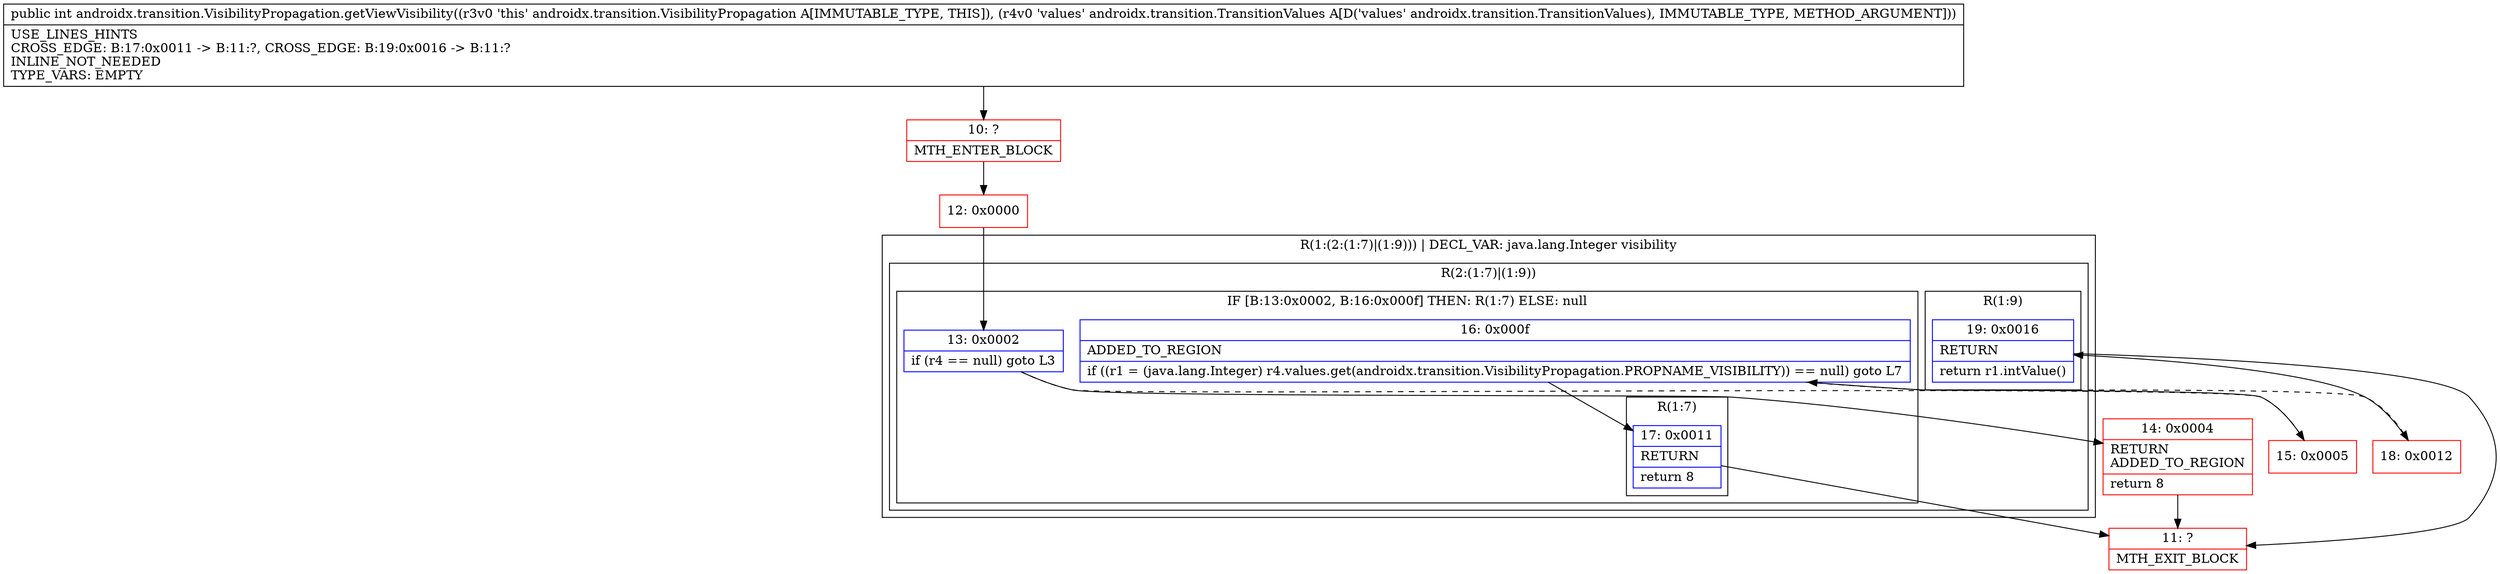 digraph "CFG forandroidx.transition.VisibilityPropagation.getViewVisibility(Landroidx\/transition\/TransitionValues;)I" {
subgraph cluster_Region_1411158629 {
label = "R(1:(2:(1:7)|(1:9))) | DECL_VAR: java.lang.Integer visibility\l";
node [shape=record,color=blue];
subgraph cluster_Region_1551672541 {
label = "R(2:(1:7)|(1:9))";
node [shape=record,color=blue];
subgraph cluster_IfRegion_1532956411 {
label = "IF [B:13:0x0002, B:16:0x000f] THEN: R(1:7) ELSE: null";
node [shape=record,color=blue];
Node_13 [shape=record,label="{13\:\ 0x0002|if (r4 == null) goto L3\l}"];
Node_16 [shape=record,label="{16\:\ 0x000f|ADDED_TO_REGION\l|if ((r1 = (java.lang.Integer) r4.values.get(androidx.transition.VisibilityPropagation.PROPNAME_VISIBILITY)) == null) goto L7\l}"];
subgraph cluster_Region_726899681 {
label = "R(1:7)";
node [shape=record,color=blue];
Node_17 [shape=record,label="{17\:\ 0x0011|RETURN\l|return 8\l}"];
}
}
subgraph cluster_Region_460106580 {
label = "R(1:9)";
node [shape=record,color=blue];
Node_19 [shape=record,label="{19\:\ 0x0016|RETURN\l|return r1.intValue()\l}"];
}
}
}
Node_10 [shape=record,color=red,label="{10\:\ ?|MTH_ENTER_BLOCK\l}"];
Node_12 [shape=record,color=red,label="{12\:\ 0x0000}"];
Node_14 [shape=record,color=red,label="{14\:\ 0x0004|RETURN\lADDED_TO_REGION\l|return 8\l}"];
Node_11 [shape=record,color=red,label="{11\:\ ?|MTH_EXIT_BLOCK\l}"];
Node_15 [shape=record,color=red,label="{15\:\ 0x0005}"];
Node_18 [shape=record,color=red,label="{18\:\ 0x0012}"];
MethodNode[shape=record,label="{public int androidx.transition.VisibilityPropagation.getViewVisibility((r3v0 'this' androidx.transition.VisibilityPropagation A[IMMUTABLE_TYPE, THIS]), (r4v0 'values' androidx.transition.TransitionValues A[D('values' androidx.transition.TransitionValues), IMMUTABLE_TYPE, METHOD_ARGUMENT]))  | USE_LINES_HINTS\lCROSS_EDGE: B:17:0x0011 \-\> B:11:?, CROSS_EDGE: B:19:0x0016 \-\> B:11:?\lINLINE_NOT_NEEDED\lTYPE_VARS: EMPTY\l}"];
MethodNode -> Node_10;Node_13 -> Node_14;
Node_13 -> Node_15[style=dashed];
Node_16 -> Node_17;
Node_16 -> Node_18[style=dashed];
Node_17 -> Node_11;
Node_19 -> Node_11;
Node_10 -> Node_12;
Node_12 -> Node_13;
Node_14 -> Node_11;
Node_15 -> Node_16;
Node_18 -> Node_19;
}

